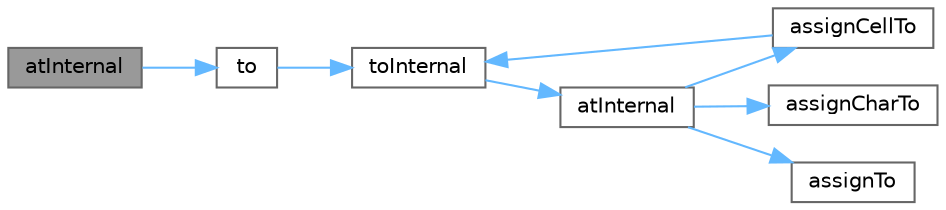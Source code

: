 digraph "atInternal"
{
 // LATEX_PDF_SIZE
  bgcolor="transparent";
  edge [fontname=Helvetica,fontsize=10,labelfontname=Helvetica,labelfontsize=10];
  node [fontname=Helvetica,fontsize=10,shape=box,height=0.2,width=0.4];
  rankdir="LR";
  Node1 [id="Node000001",label="atInternal",height=0.2,width=0.4,color="gray40", fillcolor="grey60", style="filled", fontcolor="black",tooltip="Structure access."];
  Node1 -> Node2 [id="edge1_Node000001_Node000002",color="steelblue1",style="solid",tooltip=" "];
  Node2 [id="Node000002",label="to",height=0.2,width=0.4,color="grey40", fillcolor="white", style="filled",URL="$classmexplus_1_1_mx_array.html#a43429c5a12dbbadf7ed4f91ad75ea7f7",tooltip="Convert MxArray to a specified type."];
  Node2 -> Node3 [id="edge2_Node000002_Node000003",color="steelblue1",style="solid",tooltip=" "];
  Node3 [id="Node000003",label="toInternal",height=0.2,width=0.4,color="grey40", fillcolor="white", style="filled",URL="$classmexplus_1_1_mx_array.html#a3e4abfd8efe8b2285741c5163bacdded",tooltip="Templated mxArray exporters"];
  Node3 -> Node4 [id="edge3_Node000003_Node000004",color="steelblue1",style="solid",tooltip=" "];
  Node4 [id="Node000004",label="atInternal",height=0.2,width=0.4,color="grey40", fillcolor="white", style="filled",URL="$classmexplus_1_1_mx_array.html#a3999c1f1ba6d93093b173309fffaff2b",tooltip="Templated mxArray getters"];
  Node4 -> Node5 [id="edge4_Node000004_Node000005",color="steelblue1",style="solid",tooltip=" "];
  Node5 [id="Node000005",label="assignCellTo",height=0.2,width=0.4,color="grey40", fillcolor="white", style="filled",URL="$classmexplus_1_1_mx_array.html#a49040f092fc1f61875eb27596578be7f",tooltip="Explicit cell element assignment."];
  Node5 -> Node3 [id="edge5_Node000005_Node000003",color="steelblue1",style="solid",tooltip=" "];
  Node4 -> Node6 [id="edge6_Node000004_Node000006",color="steelblue1",style="solid",tooltip=" "];
  Node6 [id="Node000006",label="assignCharTo",height=0.2,width=0.4,color="grey40", fillcolor="white", style="filled",URL="$classmexplus_1_1_mx_array.html#a35e4f2ffdb31ede3bc22a21a533a5d1d",tooltip="Explicit char (signed) element assignment."];
  Node4 -> Node7 [id="edge7_Node000004_Node000007",color="steelblue1",style="solid",tooltip=" "];
  Node7 [id="Node000007",label="assignTo",height=0.2,width=0.4,color="grey40", fillcolor="white", style="filled",URL="$classmexplus_1_1_mx_array.html#a8288de53f4ebbe6cbb90c515b48e1404",tooltip="Assignment helpers (for MxArray.to<type>(value))"];
}
